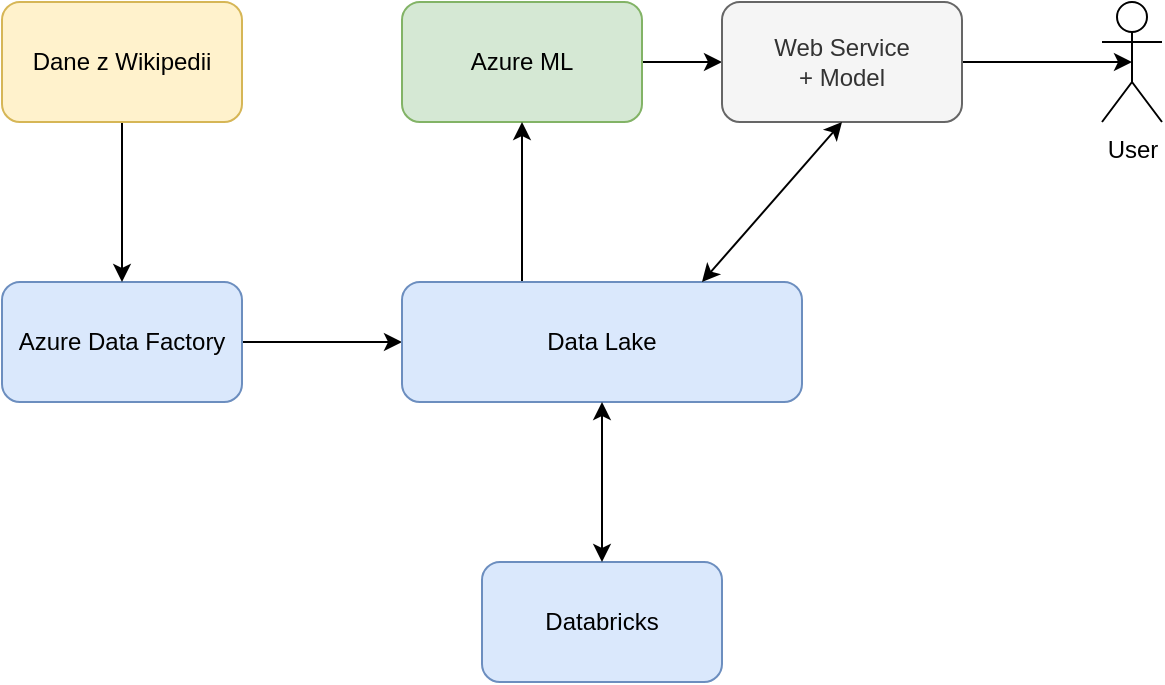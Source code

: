 <mxfile version="13.9.9" type="device"><diagram id="345FVju-IUrFN6-XC1cC" name="Page-1"><mxGraphModel dx="1086" dy="806" grid="1" gridSize="10" guides="1" tooltips="1" connect="1" arrows="1" fold="1" page="1" pageScale="1" pageWidth="827" pageHeight="1169" math="0" shadow="0"><root><mxCell id="0"/><mxCell id="1" parent="0"/><mxCell id="NoT7u0wX8YIOohofZEGQ-18" style="edgeStyle=orthogonalEdgeStyle;rounded=0;orthogonalLoop=1;jettySize=auto;html=1;entryX=0;entryY=0.5;entryDx=0;entryDy=0;" edge="1" parent="1" source="NoT7u0wX8YIOohofZEGQ-3" target="NoT7u0wX8YIOohofZEGQ-8"><mxGeometry relative="1" as="geometry"/></mxCell><mxCell id="NoT7u0wX8YIOohofZEGQ-3" value="Azure ML" style="rounded=1;whiteSpace=wrap;html=1;fillColor=#d5e8d4;strokeColor=#82b366;" vertex="1" parent="1"><mxGeometry x="310" y="110" width="120" height="60" as="geometry"/></mxCell><mxCell id="NoT7u0wX8YIOohofZEGQ-4" value="" style="edgeStyle=orthogonalEdgeStyle;rounded=0;orthogonalLoop=1;jettySize=auto;html=1;" edge="1" parent="1" source="NoT7u0wX8YIOohofZEGQ-5" target="NoT7u0wX8YIOohofZEGQ-12"><mxGeometry relative="1" as="geometry"/></mxCell><mxCell id="NoT7u0wX8YIOohofZEGQ-5" value="Azure Data Factory" style="rounded=1;whiteSpace=wrap;html=1;fillColor=#dae8fc;strokeColor=#6c8ebf;" vertex="1" parent="1"><mxGeometry x="110" y="250" width="120" height="60" as="geometry"/></mxCell><mxCell id="NoT7u0wX8YIOohofZEGQ-6" style="edgeStyle=orthogonalEdgeStyle;rounded=0;orthogonalLoop=1;jettySize=auto;html=1;entryX=0.5;entryY=1;entryDx=0;entryDy=0;exitX=0.5;exitY=0;exitDx=0;exitDy=0;" edge="1" parent="1" source="NoT7u0wX8YIOohofZEGQ-12" target="NoT7u0wX8YIOohofZEGQ-3"><mxGeometry relative="1" as="geometry"><mxPoint x="430" y="280" as="sourcePoint"/><Array as="points"><mxPoint x="370" y="190"/><mxPoint x="370" y="190"/></Array></mxGeometry></mxCell><mxCell id="NoT7u0wX8YIOohofZEGQ-24" value="" style="edgeStyle=orthogonalEdgeStyle;rounded=0;orthogonalLoop=1;jettySize=auto;html=1;entryX=0.5;entryY=0.5;entryDx=0;entryDy=0;entryPerimeter=0;" edge="1" parent="1" source="NoT7u0wX8YIOohofZEGQ-8" target="NoT7u0wX8YIOohofZEGQ-25"><mxGeometry relative="1" as="geometry"><mxPoint x="670" y="140" as="targetPoint"/></mxGeometry></mxCell><mxCell id="NoT7u0wX8YIOohofZEGQ-8" value="Web Service&lt;br&gt;+ Model" style="whiteSpace=wrap;html=1;rounded=1;fillColor=#f5f5f5;strokeColor=#666666;fontColor=#333333;" vertex="1" parent="1"><mxGeometry x="470" y="110" width="120" height="60" as="geometry"/></mxCell><mxCell id="NoT7u0wX8YIOohofZEGQ-9" value="" style="edgeStyle=orthogonalEdgeStyle;rounded=0;orthogonalLoop=1;jettySize=auto;html=1;" edge="1" parent="1" source="NoT7u0wX8YIOohofZEGQ-10" target="NoT7u0wX8YIOohofZEGQ-5"><mxGeometry relative="1" as="geometry"/></mxCell><mxCell id="NoT7u0wX8YIOohofZEGQ-10" value="Dane z Wikipedii" style="rounded=1;whiteSpace=wrap;html=1;fillColor=#fff2cc;strokeColor=#d6b656;" vertex="1" parent="1"><mxGeometry x="110" y="110" width="120" height="60" as="geometry"/></mxCell><mxCell id="NoT7u0wX8YIOohofZEGQ-12" value="Data Lake" style="whiteSpace=wrap;html=1;rounded=1;fillColor=#dae8fc;strokeColor=#6c8ebf;" vertex="1" parent="1"><mxGeometry x="310" y="250" width="200" height="60" as="geometry"/></mxCell><mxCell id="NoT7u0wX8YIOohofZEGQ-14" value="Databricks" style="whiteSpace=wrap;html=1;rounded=1;fillColor=#dae8fc;strokeColor=#6c8ebf;" vertex="1" parent="1"><mxGeometry x="350" y="390" width="120" height="60" as="geometry"/></mxCell><mxCell id="NoT7u0wX8YIOohofZEGQ-20" value="" style="endArrow=classic;startArrow=classic;html=1;exitX=0.75;exitY=0;exitDx=0;exitDy=0;entryX=0.5;entryY=1;entryDx=0;entryDy=0;" edge="1" parent="1" source="NoT7u0wX8YIOohofZEGQ-12" target="NoT7u0wX8YIOohofZEGQ-8"><mxGeometry width="50" height="50" relative="1" as="geometry"><mxPoint x="520" y="250" as="sourcePoint"/><mxPoint x="570" y="200" as="targetPoint"/></mxGeometry></mxCell><mxCell id="NoT7u0wX8YIOohofZEGQ-21" value="" style="endArrow=classic;startArrow=classic;html=1;entryX=0.5;entryY=1;entryDx=0;entryDy=0;exitX=0.5;exitY=0;exitDx=0;exitDy=0;" edge="1" parent="1" source="NoT7u0wX8YIOohofZEGQ-14" target="NoT7u0wX8YIOohofZEGQ-12"><mxGeometry width="50" height="50" relative="1" as="geometry"><mxPoint x="380" y="370" as="sourcePoint"/><mxPoint x="430" y="320" as="targetPoint"/></mxGeometry></mxCell><mxCell id="NoT7u0wX8YIOohofZEGQ-25" value="User" style="shape=umlActor;verticalLabelPosition=bottom;verticalAlign=top;html=1;outlineConnect=0;" vertex="1" parent="1"><mxGeometry x="660" y="110" width="30" height="60" as="geometry"/></mxCell></root></mxGraphModel></diagram></mxfile>